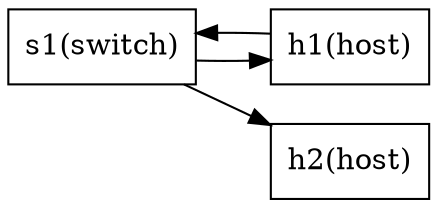 digraph G{
rankdir=LR;
node [shape=record];

s1 [label="s1(switch)"];
h1 [label="h1(host)"];
s1->h1;
s1 [label="s1(switch)"];
h2 [label="h2(host)"];
s1->h2;
h1 [label="h1(host)"];
s1 [label="s1(switch)"];
h1->s1;

}